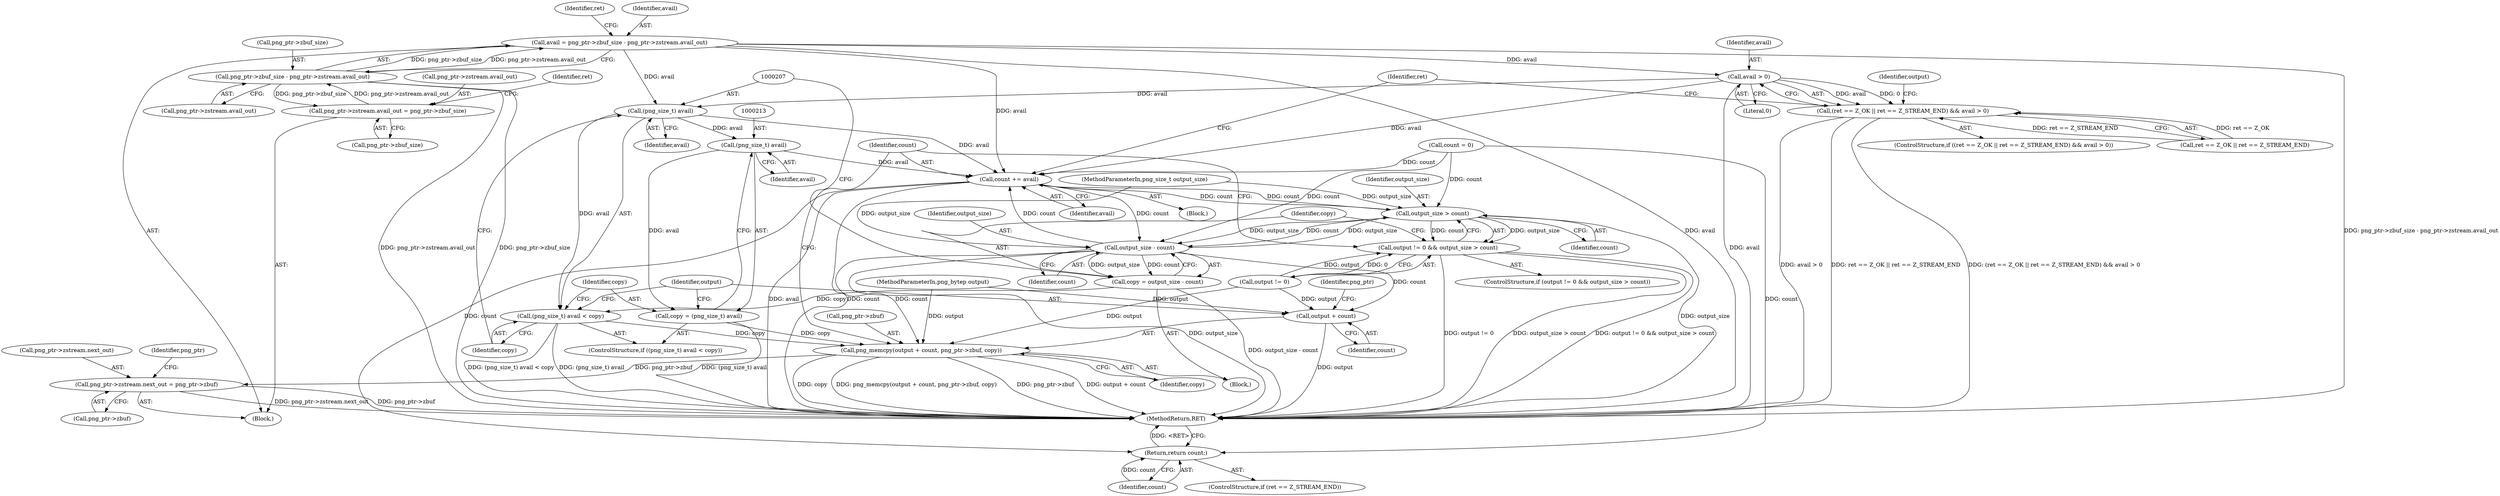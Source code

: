 digraph "0_Chrome_7f3d85b096f66870a15b37c2f40b219b2e292693_17@integer" {
"1000165" [label="(Call,avail = png_ptr->zbuf_size - png_ptr->zstream.avail_out)"];
"1000167" [label="(Call,png_ptr->zbuf_size - png_ptr->zstream.avail_out)"];
"1000148" [label="(Call,png_ptr->zstream.avail_out = png_ptr->zbuf_size)"];
"1000185" [label="(Call,avail > 0)"];
"1000177" [label="(Call,(ret == Z_OK || ret == Z_STREAM_END) && avail > 0)"];
"1000206" [label="(Call,(png_size_t) avail)"];
"1000205" [label="(Call,(png_size_t) avail < copy)"];
"1000215" [label="(Call,png_memcpy(output + count, png_ptr->zbuf, copy))"];
"1000139" [label="(Call,png_ptr->zstream.next_out = png_ptr->zbuf)"];
"1000212" [label="(Call,(png_size_t) avail)"];
"1000210" [label="(Call,copy = (png_size_t) avail)"];
"1000223" [label="(Call,count += avail)"];
"1000194" [label="(Call,output_size > count)"];
"1000190" [label="(Call,output != 0 && output_size > count)"];
"1000201" [label="(Call,output_size - count)"];
"1000199" [label="(Call,copy = output_size - count)"];
"1000216" [label="(Call,output + count)"];
"1000247" [label="(Return,return count;)"];
"1000154" [label="(Call,png_ptr->zbuf_size)"];
"1000195" [label="(Identifier,output_size)"];
"1000228" [label="(Identifier,ret)"];
"1000180" [label="(Identifier,ret)"];
"1000140" [label="(Call,png_ptr->zstream.next_out)"];
"1000200" [label="(Identifier,copy)"];
"1000168" [label="(Call,png_ptr->zbuf_size)"];
"1000115" [label="(Call,count = 0)"];
"1000186" [label="(Identifier,avail)"];
"1000136" [label="(Block,)"];
"1000203" [label="(Identifier,count)"];
"1000176" [label="(ControlStructure,if ((ret == Z_OK || ret == Z_STREAM_END) && avail > 0))"];
"1000177" [label="(Call,(ret == Z_OK || ret == Z_STREAM_END) && avail > 0)"];
"1000223" [label="(Call,count += avail)"];
"1000151" [label="(Identifier,png_ptr)"];
"1000206" [label="(Call,(png_size_t) avail)"];
"1000192" [label="(Identifier,output)"];
"1000216" [label="(Call,output + count)"];
"1000219" [label="(Call,png_ptr->zbuf)"];
"1000111" [label="(MethodParameterIn,png_bytep output)"];
"1000209" [label="(Identifier,copy)"];
"1000190" [label="(Call,output != 0 && output_size > count)"];
"1000185" [label="(Call,avail > 0)"];
"1000165" [label="(Call,avail = png_ptr->zbuf_size - png_ptr->zstream.avail_out)"];
"1000222" [label="(Identifier,copy)"];
"1000112" [label="(MethodParameterIn,png_size_t output_size)"];
"1000202" [label="(Identifier,output_size)"];
"1000211" [label="(Identifier,copy)"];
"1000197" [label="(Block,)"];
"1000149" [label="(Call,png_ptr->zstream.avail_out)"];
"1000145" [label="(Call,png_ptr->zbuf)"];
"1000220" [label="(Identifier,png_ptr)"];
"1000187" [label="(Literal,0)"];
"1000189" [label="(ControlStructure,if (output != 0 && output_size > count))"];
"1000196" [label="(Identifier,count)"];
"1000199" [label="(Call,copy = output_size - count)"];
"1000225" [label="(Identifier,avail)"];
"1000178" [label="(Call,ret == Z_OK || ret == Z_STREAM_END)"];
"1000201" [label="(Call,output_size - count)"];
"1000158" [label="(Identifier,ret)"];
"1000306" [label="(MethodReturn,RET)"];
"1000139" [label="(Call,png_ptr->zstream.next_out = png_ptr->zbuf)"];
"1000212" [label="(Call,(png_size_t) avail)"];
"1000214" [label="(Identifier,avail)"];
"1000167" [label="(Call,png_ptr->zbuf_size - png_ptr->zstream.avail_out)"];
"1000248" [label="(Identifier,count)"];
"1000204" [label="(ControlStructure,if ((png_size_t) avail < copy))"];
"1000247" [label="(Return,return count;)"];
"1000217" [label="(Identifier,output)"];
"1000148" [label="(Call,png_ptr->zstream.avail_out = png_ptr->zbuf_size)"];
"1000191" [label="(Call,output != 0)"];
"1000224" [label="(Identifier,count)"];
"1000171" [label="(Call,png_ptr->zstream.avail_out)"];
"1000188" [label="(Block,)"];
"1000166" [label="(Identifier,avail)"];
"1000243" [label="(ControlStructure,if (ret == Z_STREAM_END))"];
"1000208" [label="(Identifier,avail)"];
"1000218" [label="(Identifier,count)"];
"1000194" [label="(Call,output_size > count)"];
"1000205" [label="(Call,(png_size_t) avail < copy)"];
"1000210" [label="(Call,copy = (png_size_t) avail)"];
"1000215" [label="(Call,png_memcpy(output + count, png_ptr->zbuf, copy))"];
"1000165" -> "1000136"  [label="AST: "];
"1000165" -> "1000167"  [label="CFG: "];
"1000166" -> "1000165"  [label="AST: "];
"1000167" -> "1000165"  [label="AST: "];
"1000180" -> "1000165"  [label="CFG: "];
"1000165" -> "1000306"  [label="DDG: avail"];
"1000165" -> "1000306"  [label="DDG: png_ptr->zbuf_size - png_ptr->zstream.avail_out"];
"1000167" -> "1000165"  [label="DDG: png_ptr->zbuf_size"];
"1000167" -> "1000165"  [label="DDG: png_ptr->zstream.avail_out"];
"1000165" -> "1000185"  [label="DDG: avail"];
"1000165" -> "1000206"  [label="DDG: avail"];
"1000165" -> "1000223"  [label="DDG: avail"];
"1000167" -> "1000171"  [label="CFG: "];
"1000168" -> "1000167"  [label="AST: "];
"1000171" -> "1000167"  [label="AST: "];
"1000167" -> "1000306"  [label="DDG: png_ptr->zbuf_size"];
"1000167" -> "1000306"  [label="DDG: png_ptr->zstream.avail_out"];
"1000167" -> "1000148"  [label="DDG: png_ptr->zbuf_size"];
"1000148" -> "1000167"  [label="DDG: png_ptr->zstream.avail_out"];
"1000148" -> "1000136"  [label="AST: "];
"1000148" -> "1000154"  [label="CFG: "];
"1000149" -> "1000148"  [label="AST: "];
"1000154" -> "1000148"  [label="AST: "];
"1000158" -> "1000148"  [label="CFG: "];
"1000185" -> "1000177"  [label="AST: "];
"1000185" -> "1000187"  [label="CFG: "];
"1000186" -> "1000185"  [label="AST: "];
"1000187" -> "1000185"  [label="AST: "];
"1000177" -> "1000185"  [label="CFG: "];
"1000185" -> "1000306"  [label="DDG: avail"];
"1000185" -> "1000177"  [label="DDG: avail"];
"1000185" -> "1000177"  [label="DDG: 0"];
"1000185" -> "1000206"  [label="DDG: avail"];
"1000185" -> "1000223"  [label="DDG: avail"];
"1000177" -> "1000176"  [label="AST: "];
"1000177" -> "1000178"  [label="CFG: "];
"1000178" -> "1000177"  [label="AST: "];
"1000192" -> "1000177"  [label="CFG: "];
"1000228" -> "1000177"  [label="CFG: "];
"1000177" -> "1000306"  [label="DDG: avail > 0"];
"1000177" -> "1000306"  [label="DDG: ret == Z_OK || ret == Z_STREAM_END"];
"1000177" -> "1000306"  [label="DDG: (ret == Z_OK || ret == Z_STREAM_END) && avail > 0"];
"1000178" -> "1000177"  [label="DDG: ret == Z_OK"];
"1000178" -> "1000177"  [label="DDG: ret == Z_STREAM_END"];
"1000206" -> "1000205"  [label="AST: "];
"1000206" -> "1000208"  [label="CFG: "];
"1000207" -> "1000206"  [label="AST: "];
"1000208" -> "1000206"  [label="AST: "];
"1000209" -> "1000206"  [label="CFG: "];
"1000206" -> "1000205"  [label="DDG: avail"];
"1000206" -> "1000212"  [label="DDG: avail"];
"1000206" -> "1000223"  [label="DDG: avail"];
"1000205" -> "1000204"  [label="AST: "];
"1000205" -> "1000209"  [label="CFG: "];
"1000209" -> "1000205"  [label="AST: "];
"1000211" -> "1000205"  [label="CFG: "];
"1000217" -> "1000205"  [label="CFG: "];
"1000205" -> "1000306"  [label="DDG: (png_size_t) avail"];
"1000205" -> "1000306"  [label="DDG: (png_size_t) avail < copy"];
"1000199" -> "1000205"  [label="DDG: copy"];
"1000205" -> "1000215"  [label="DDG: copy"];
"1000215" -> "1000197"  [label="AST: "];
"1000215" -> "1000222"  [label="CFG: "];
"1000216" -> "1000215"  [label="AST: "];
"1000219" -> "1000215"  [label="AST: "];
"1000222" -> "1000215"  [label="AST: "];
"1000224" -> "1000215"  [label="CFG: "];
"1000215" -> "1000306"  [label="DDG: png_ptr->zbuf"];
"1000215" -> "1000306"  [label="DDG: output + count"];
"1000215" -> "1000306"  [label="DDG: copy"];
"1000215" -> "1000306"  [label="DDG: png_memcpy(output + count, png_ptr->zbuf, copy)"];
"1000215" -> "1000139"  [label="DDG: png_ptr->zbuf"];
"1000191" -> "1000215"  [label="DDG: output"];
"1000111" -> "1000215"  [label="DDG: output"];
"1000201" -> "1000215"  [label="DDG: count"];
"1000210" -> "1000215"  [label="DDG: copy"];
"1000139" -> "1000136"  [label="AST: "];
"1000139" -> "1000145"  [label="CFG: "];
"1000140" -> "1000139"  [label="AST: "];
"1000145" -> "1000139"  [label="AST: "];
"1000151" -> "1000139"  [label="CFG: "];
"1000139" -> "1000306"  [label="DDG: png_ptr->zstream.next_out"];
"1000139" -> "1000306"  [label="DDG: png_ptr->zbuf"];
"1000212" -> "1000210"  [label="AST: "];
"1000212" -> "1000214"  [label="CFG: "];
"1000213" -> "1000212"  [label="AST: "];
"1000214" -> "1000212"  [label="AST: "];
"1000210" -> "1000212"  [label="CFG: "];
"1000212" -> "1000210"  [label="DDG: avail"];
"1000212" -> "1000223"  [label="DDG: avail"];
"1000210" -> "1000204"  [label="AST: "];
"1000211" -> "1000210"  [label="AST: "];
"1000217" -> "1000210"  [label="CFG: "];
"1000210" -> "1000306"  [label="DDG: (png_size_t) avail"];
"1000223" -> "1000188"  [label="AST: "];
"1000223" -> "1000225"  [label="CFG: "];
"1000224" -> "1000223"  [label="AST: "];
"1000225" -> "1000223"  [label="AST: "];
"1000228" -> "1000223"  [label="CFG: "];
"1000223" -> "1000306"  [label="DDG: avail"];
"1000223" -> "1000306"  [label="DDG: count"];
"1000223" -> "1000194"  [label="DDG: count"];
"1000223" -> "1000201"  [label="DDG: count"];
"1000194" -> "1000223"  [label="DDG: count"];
"1000115" -> "1000223"  [label="DDG: count"];
"1000201" -> "1000223"  [label="DDG: count"];
"1000223" -> "1000247"  [label="DDG: count"];
"1000194" -> "1000190"  [label="AST: "];
"1000194" -> "1000196"  [label="CFG: "];
"1000195" -> "1000194"  [label="AST: "];
"1000196" -> "1000194"  [label="AST: "];
"1000190" -> "1000194"  [label="CFG: "];
"1000194" -> "1000306"  [label="DDG: output_size"];
"1000194" -> "1000190"  [label="DDG: output_size"];
"1000194" -> "1000190"  [label="DDG: count"];
"1000201" -> "1000194"  [label="DDG: output_size"];
"1000112" -> "1000194"  [label="DDG: output_size"];
"1000115" -> "1000194"  [label="DDG: count"];
"1000194" -> "1000201"  [label="DDG: output_size"];
"1000194" -> "1000201"  [label="DDG: count"];
"1000190" -> "1000189"  [label="AST: "];
"1000190" -> "1000191"  [label="CFG: "];
"1000191" -> "1000190"  [label="AST: "];
"1000200" -> "1000190"  [label="CFG: "];
"1000224" -> "1000190"  [label="CFG: "];
"1000190" -> "1000306"  [label="DDG: output_size > count"];
"1000190" -> "1000306"  [label="DDG: output != 0 && output_size > count"];
"1000190" -> "1000306"  [label="DDG: output != 0"];
"1000191" -> "1000190"  [label="DDG: output"];
"1000191" -> "1000190"  [label="DDG: 0"];
"1000201" -> "1000199"  [label="AST: "];
"1000201" -> "1000203"  [label="CFG: "];
"1000202" -> "1000201"  [label="AST: "];
"1000203" -> "1000201"  [label="AST: "];
"1000199" -> "1000201"  [label="CFG: "];
"1000201" -> "1000306"  [label="DDG: output_size"];
"1000201" -> "1000199"  [label="DDG: output_size"];
"1000201" -> "1000199"  [label="DDG: count"];
"1000112" -> "1000201"  [label="DDG: output_size"];
"1000115" -> "1000201"  [label="DDG: count"];
"1000201" -> "1000216"  [label="DDG: count"];
"1000199" -> "1000197"  [label="AST: "];
"1000200" -> "1000199"  [label="AST: "];
"1000207" -> "1000199"  [label="CFG: "];
"1000199" -> "1000306"  [label="DDG: output_size - count"];
"1000216" -> "1000218"  [label="CFG: "];
"1000217" -> "1000216"  [label="AST: "];
"1000218" -> "1000216"  [label="AST: "];
"1000220" -> "1000216"  [label="CFG: "];
"1000216" -> "1000306"  [label="DDG: output"];
"1000191" -> "1000216"  [label="DDG: output"];
"1000111" -> "1000216"  [label="DDG: output"];
"1000247" -> "1000243"  [label="AST: "];
"1000247" -> "1000248"  [label="CFG: "];
"1000248" -> "1000247"  [label="AST: "];
"1000306" -> "1000247"  [label="CFG: "];
"1000247" -> "1000306"  [label="DDG: <RET>"];
"1000248" -> "1000247"  [label="DDG: count"];
"1000115" -> "1000247"  [label="DDG: count"];
}
